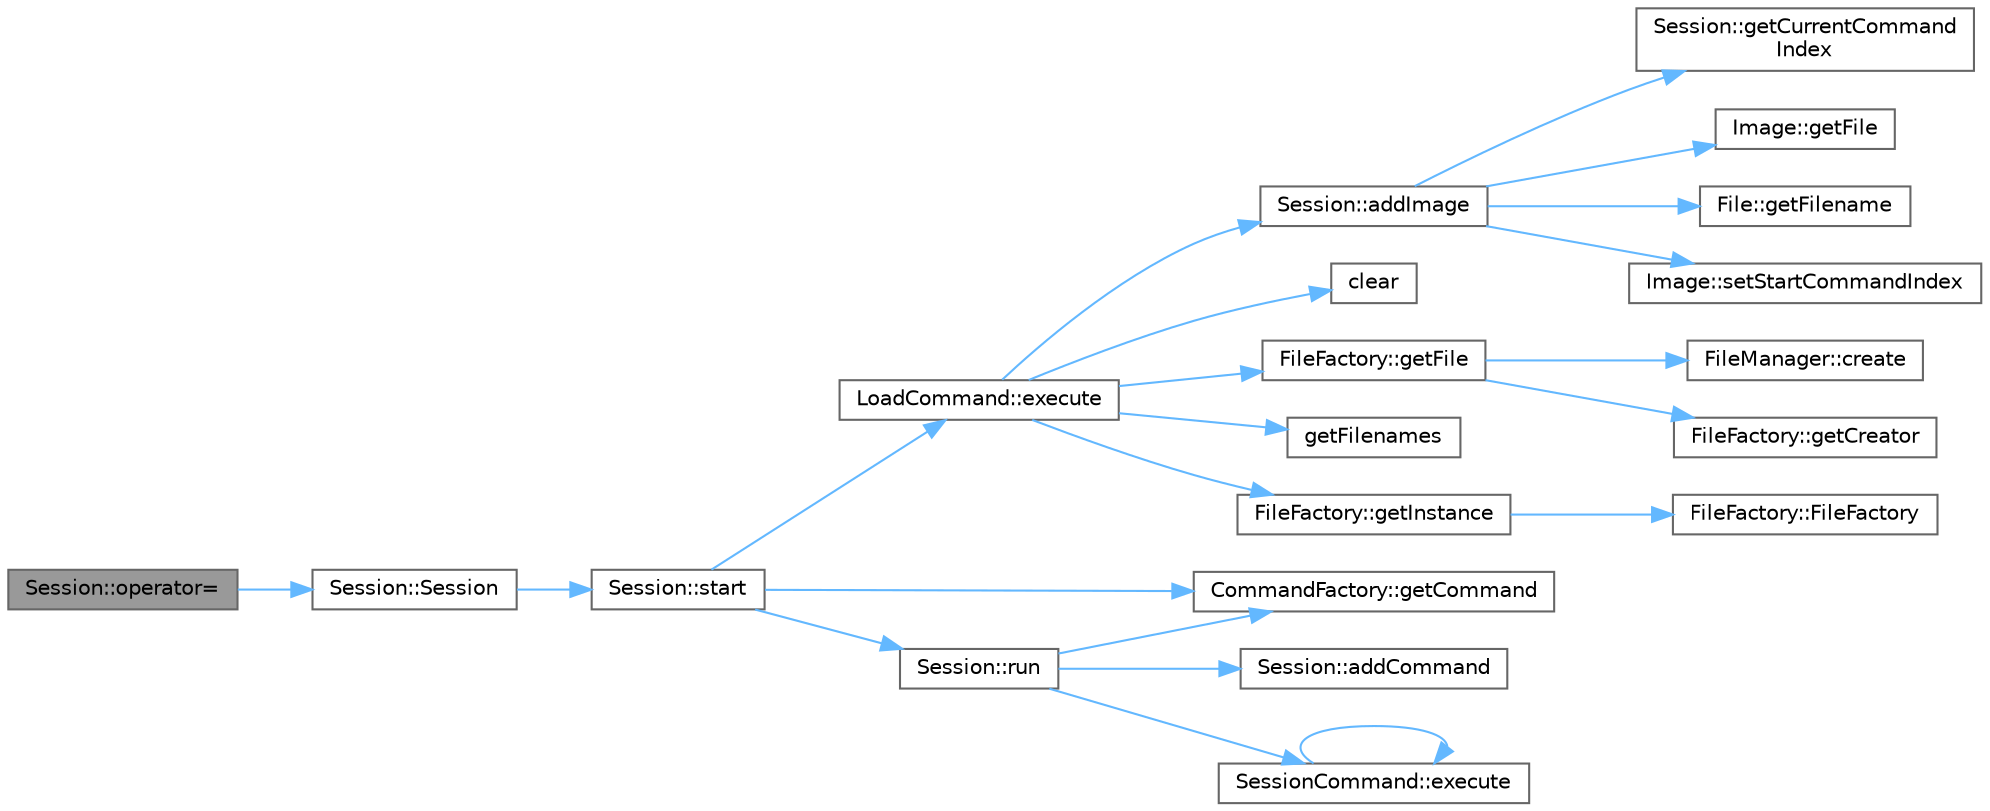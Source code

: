 digraph "Session::operator="
{
 // INTERACTIVE_SVG=YES
 // LATEX_PDF_SIZE
  bgcolor="transparent";
  edge [fontname=Helvetica,fontsize=10,labelfontname=Helvetica,labelfontsize=10];
  node [fontname=Helvetica,fontsize=10,shape=box,height=0.2,width=0.4];
  rankdir="LR";
  Node1 [id="Node000001",label="Session::operator=",height=0.2,width=0.4,color="gray40", fillcolor="grey60", style="filled", fontcolor="black",tooltip=" "];
  Node1 -> Node2 [id="edge1_Node000001_Node000002",color="steelblue1",style="solid",tooltip=" "];
  Node2 [id="Node000002",label="Session::Session",height=0.2,width=0.4,color="grey40", fillcolor="white", style="filled",URL="$class_session.html#ad92ef09b872c9227e38a6efdd4d8a837",tooltip="Constructs a new session."];
  Node2 -> Node3 [id="edge2_Node000002_Node000003",color="steelblue1",style="solid",tooltip=" "];
  Node3 [id="Node000003",label="Session::start",height=0.2,width=0.4,color="grey40", fillcolor="white", style="filled",URL="$class_session.html#a47baf956cead0046fcbac45c572c70d3",tooltip="Starts a new session."];
  Node3 -> Node4 [id="edge3_Node000003_Node000004",color="steelblue1",style="solid",tooltip=" "];
  Node4 [id="Node000004",label="LoadCommand::execute",height=0.2,width=0.4,color="grey40", fillcolor="white", style="filled",URL="$class_load_command.html#a5681107c5a99e4be45b3f00425aabd95",tooltip="Executes the command on a session using input stream."];
  Node4 -> Node5 [id="edge4_Node000004_Node000005",color="steelblue1",style="solid",tooltip=" "];
  Node5 [id="Node000005",label="Session::addImage",height=0.2,width=0.4,color="grey40", fillcolor="white", style="filled",URL="$class_session.html#a82af643003535a0dbc5096a3c0a6515f",tooltip="Adds an image to the session."];
  Node5 -> Node6 [id="edge5_Node000005_Node000006",color="steelblue1",style="solid",tooltip=" "];
  Node6 [id="Node000006",label="Session::getCurrentCommand\lIndex",height=0.2,width=0.4,color="grey40", fillcolor="white", style="filled",URL="$class_session.html#a7bd3126fa7650059197984277bb86251",tooltip="Getter for the current command index in the undo stack."];
  Node5 -> Node7 [id="edge6_Node000005_Node000007",color="steelblue1",style="solid",tooltip=" "];
  Node7 [id="Node000007",label="Image::getFile",height=0.2,width=0.4,color="grey40", fillcolor="white", style="filled",URL="$class_image.html#a35e72496d35c7a2e6111d544afb06f61",tooltip="Gets the associated file object."];
  Node5 -> Node8 [id="edge7_Node000005_Node000008",color="steelblue1",style="solid",tooltip=" "];
  Node8 [id="Node000008",label="File::getFilename",height=0.2,width=0.4,color="grey40", fillcolor="white", style="filled",URL="$class_file.html#ada46c01bf260c830f5c37ecb27baf937",tooltip="Returns the file's name."];
  Node5 -> Node9 [id="edge8_Node000005_Node000009",color="steelblue1",style="solid",tooltip=" "];
  Node9 [id="Node000009",label="Image::setStartCommandIndex",height=0.2,width=0.4,color="grey40", fillcolor="white", style="filled",URL="$class_image.html#a47c25fe6e5cfc336f9b41b7be3c68d46",tooltip="Sets the index of start command."];
  Node4 -> Node10 [id="edge9_Node000004_Node000010",color="steelblue1",style="solid",tooltip=" "];
  Node10 [id="Node000010",label="clear",height=0.2,width=0.4,color="grey40", fillcolor="white", style="filled",URL="$_helpers_8hpp.html#a0d324b156f5064259ebf749a990a31b0",tooltip="Deletes raw pointers inside a vector and clears it."];
  Node4 -> Node11 [id="edge10_Node000004_Node000011",color="steelblue1",style="solid",tooltip=" "];
  Node11 [id="Node000011",label="FileFactory::getFile",height=0.2,width=0.4,color="grey40", fillcolor="white", style="filled",URL="$class_file_factory.html#a066c84622e438504a39f864e8593ca10",tooltip="Returns a new File object created by an appropriate FileManager for the given filename."];
  Node11 -> Node12 [id="edge11_Node000011_Node000012",color="steelblue1",style="solid",tooltip=" "];
  Node12 [id="Node000012",label="FileManager::create",height=0.2,width=0.4,color="grey40", fillcolor="white", style="filled",URL="$class_file_manager.html#a9ae598150695175f4060ca233f76bf2e",tooltip="Creates a file from the input stream and given filename."];
  Node11 -> Node13 [id="edge12_Node000011_Node000013",color="steelblue1",style="solid",tooltip=" "];
  Node13 [id="Node000013",label="FileFactory::getCreator",height=0.2,width=0.4,color="grey40", fillcolor="white", style="filled",URL="$class_file_factory.html#ac9ee702e439322d2874a9e2b97831dea",tooltip="Finds the appropriate FileManager based on the input file stream."];
  Node4 -> Node14 [id="edge13_Node000004_Node000014",color="steelblue1",style="solid",tooltip=" "];
  Node14 [id="Node000014",label="getFilenames",height=0.2,width=0.4,color="grey40", fillcolor="white", style="filled",URL="$_helpers_8hpp.html#a1934aa3bc656fff1fee8109f867f7a75",tooltip="Extracts filenames from a stream line and populates a vector with them."];
  Node4 -> Node15 [id="edge14_Node000004_Node000015",color="steelblue1",style="solid",tooltip=" "];
  Node15 [id="Node000015",label="FileFactory::getInstance",height=0.2,width=0.4,color="grey40", fillcolor="white", style="filled",URL="$class_file_factory.html#abb61e398fd44b73c86c6551f20ae9c48",tooltip="Returns the singleton instance of the FileFactory."];
  Node15 -> Node16 [id="edge15_Node000015_Node000016",color="steelblue1",style="solid",tooltip=" "];
  Node16 [id="Node000016",label="FileFactory::FileFactory",height=0.2,width=0.4,color="grey40", fillcolor="white", style="filled",URL="$class_file_factory.html#a73165cdd39db807ca9689a997205af9e",tooltip=" "];
  Node3 -> Node17 [id="edge16_Node000003_Node000017",color="steelblue1",style="solid",tooltip=" "];
  Node17 [id="Node000017",label="CommandFactory::getCommand",height=0.2,width=0.4,color="grey40", fillcolor="white", style="filled",URL="$class_command_factory.html#a96b04fe262f9d29ca2a288f241216fcb",tooltip="Retrieves a command by parsing input from a stream."];
  Node3 -> Node18 [id="edge17_Node000003_Node000018",color="steelblue1",style="solid",tooltip=" "];
  Node18 [id="Node000018",label="Session::run",height=0.2,width=0.4,color="grey40", fillcolor="white", style="filled",URL="$class_session.html#a373987ee33c3e34612b56eb6f21bee42",tooltip="Runs the main session loop waiting for the exit command."];
  Node18 -> Node19 [id="edge18_Node000018_Node000019",color="steelblue1",style="solid",tooltip=" "];
  Node19 [id="Node000019",label="Session::addCommand",height=0.2,width=0.4,color="grey40", fillcolor="white", style="filled",URL="$class_session.html#a247ea0ca011a1a29e4bf0fc79d3ccd8f",tooltip="Adds a command to the session's undo stack."];
  Node18 -> Node20 [id="edge19_Node000018_Node000020",color="steelblue1",style="solid",tooltip=" "];
  Node20 [id="Node000020",label="SessionCommand::execute",height=0.2,width=0.4,color="grey40", fillcolor="white", style="filled",URL="$class_session_command.html#a990567cadd2bcc9093177967ee7aefdc",tooltip="Executes the command on a session using input stream."];
  Node20 -> Node20 [id="edge20_Node000020_Node000020",color="steelblue1",style="solid",tooltip=" "];
  Node18 -> Node17 [id="edge21_Node000018_Node000017",color="steelblue1",style="solid",tooltip=" "];
}
